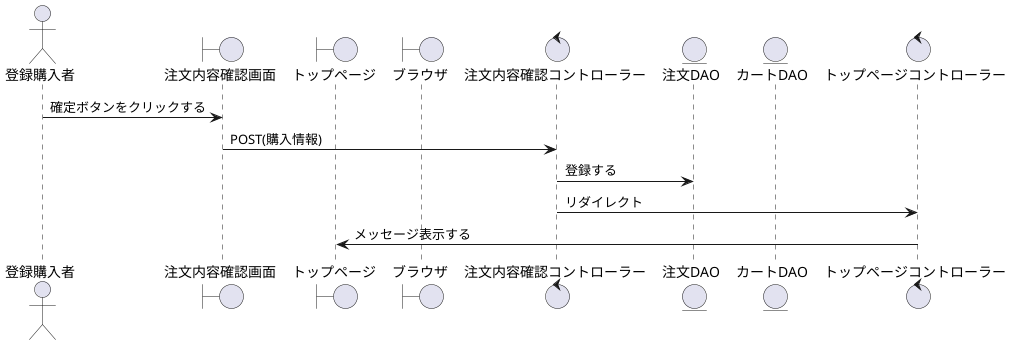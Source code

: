 @startuml 購入

actor    "登録購入者" as account
boundary "注文内容確認画面" as change_password
boundary "トップページ" as top
boundary "ブラウザ" as brz
control  "注文内容確認コントローラー" as change_password_c
entity   "注文DAO" as chumon_dao
entity   "カートDAO" as cart_dao
control  "トップページコントローラー" as top_c

'-------------------------------------------------------------------------------------------

account -> change_password : 確定ボタンをクリックする
change_password -> change_password_c : POST(購入情報)
chumon_dao <- change_password_c : 登録する
change_password_c -> top_c : リダイレクト
top <- top_c : メッセージ表示する
@enduml

